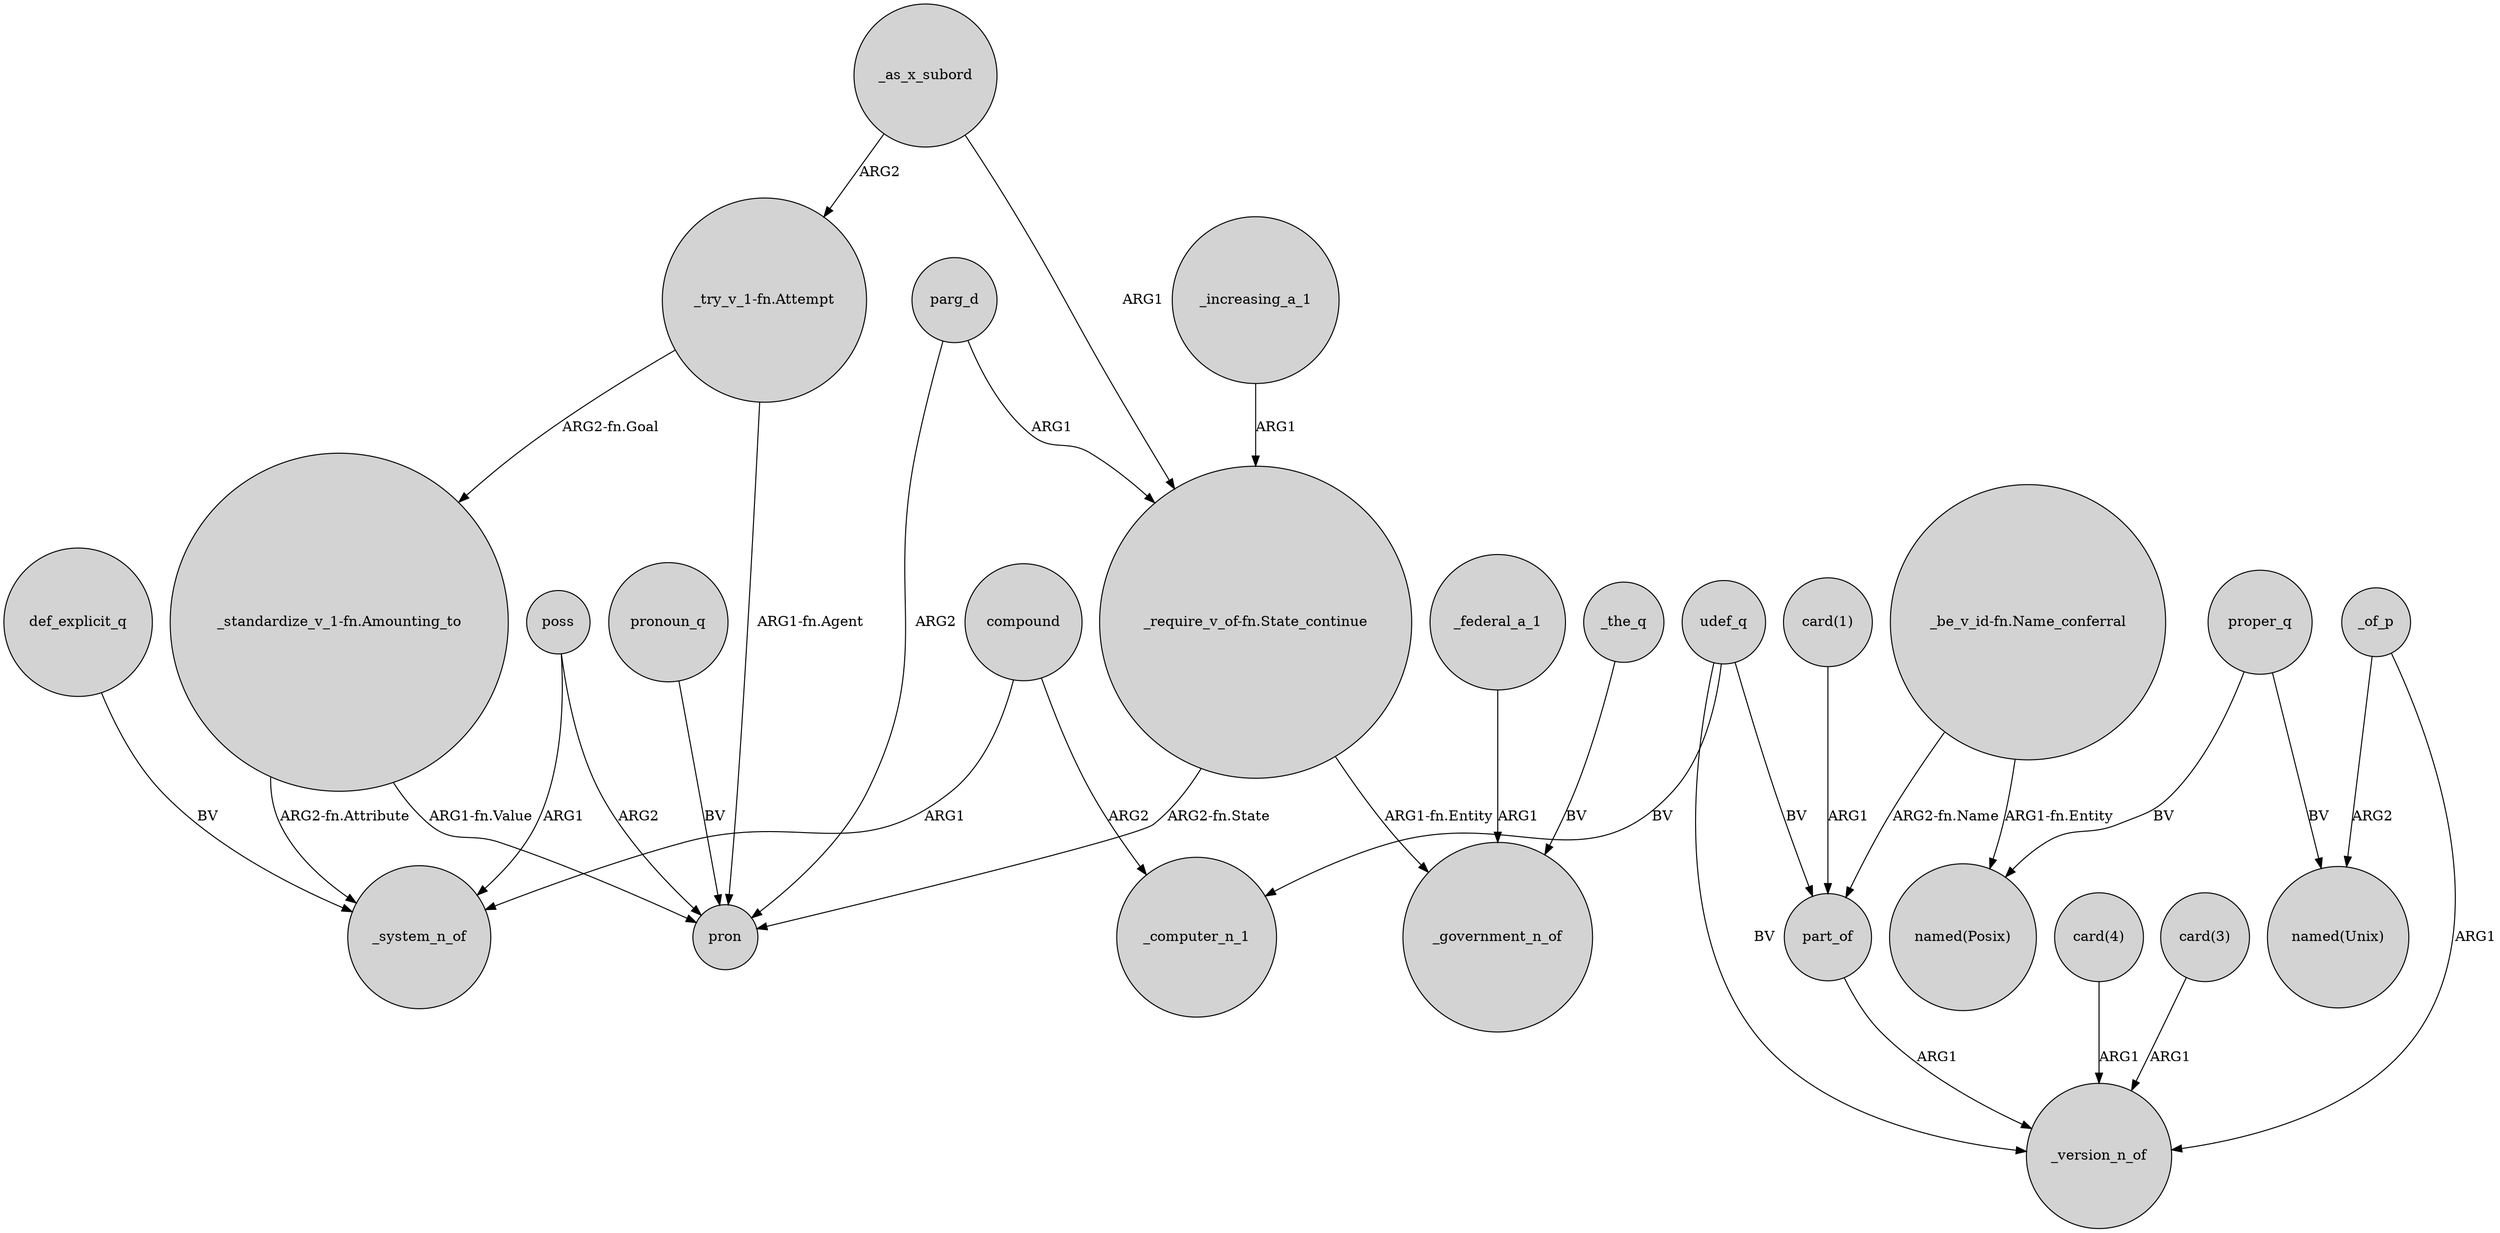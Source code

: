 digraph {
	node [shape=circle style=filled]
	compound -> _system_n_of [label=ARG1]
	"_try_v_1-fn.Attempt" -> pron [label="ARG1-fn.Agent"]
	udef_q -> part_of [label=BV]
	poss -> _system_n_of [label=ARG1]
	_of_p -> "named(Unix)" [label=ARG2]
	"_require_v_of-fn.State_continue" -> _government_n_of [label="ARG1-fn.Entity"]
	parg_d -> pron [label=ARG2]
	part_of -> _version_n_of [label=ARG1]
	"_require_v_of-fn.State_continue" -> pron [label="ARG2-fn.State"]
	compound -> _computer_n_1 [label=ARG2]
	parg_d -> "_require_v_of-fn.State_continue" [label=ARG1]
	_as_x_subord -> "_try_v_1-fn.Attempt" [label=ARG2]
	_of_p -> _version_n_of [label=ARG1]
	"card(1)" -> part_of [label=ARG1]
	"card(4)" -> _version_n_of [label=ARG1]
	pronoun_q -> pron [label=BV]
	"_be_v_id-fn.Name_conferral" -> part_of [label="ARG2-fn.Name"]
	poss -> pron [label=ARG2]
	"_standardize_v_1-fn.Amounting_to" -> _system_n_of [label="ARG2-fn.Attribute"]
	"_be_v_id-fn.Name_conferral" -> "named(Posix)" [label="ARG1-fn.Entity"]
	_federal_a_1 -> _government_n_of [label=ARG1]
	udef_q -> _computer_n_1 [label=BV]
	"card(3)" -> _version_n_of [label=ARG1]
	udef_q -> _version_n_of [label=BV]
	proper_q -> "named(Posix)" [label=BV]
	_the_q -> _government_n_of [label=BV]
	"_try_v_1-fn.Attempt" -> "_standardize_v_1-fn.Amounting_to" [label="ARG2-fn.Goal"]
	def_explicit_q -> _system_n_of [label=BV]
	"_standardize_v_1-fn.Amounting_to" -> pron [label="ARG1-fn.Value"]
	_increasing_a_1 -> "_require_v_of-fn.State_continue" [label=ARG1]
	proper_q -> "named(Unix)" [label=BV]
	_as_x_subord -> "_require_v_of-fn.State_continue" [label=ARG1]
}
